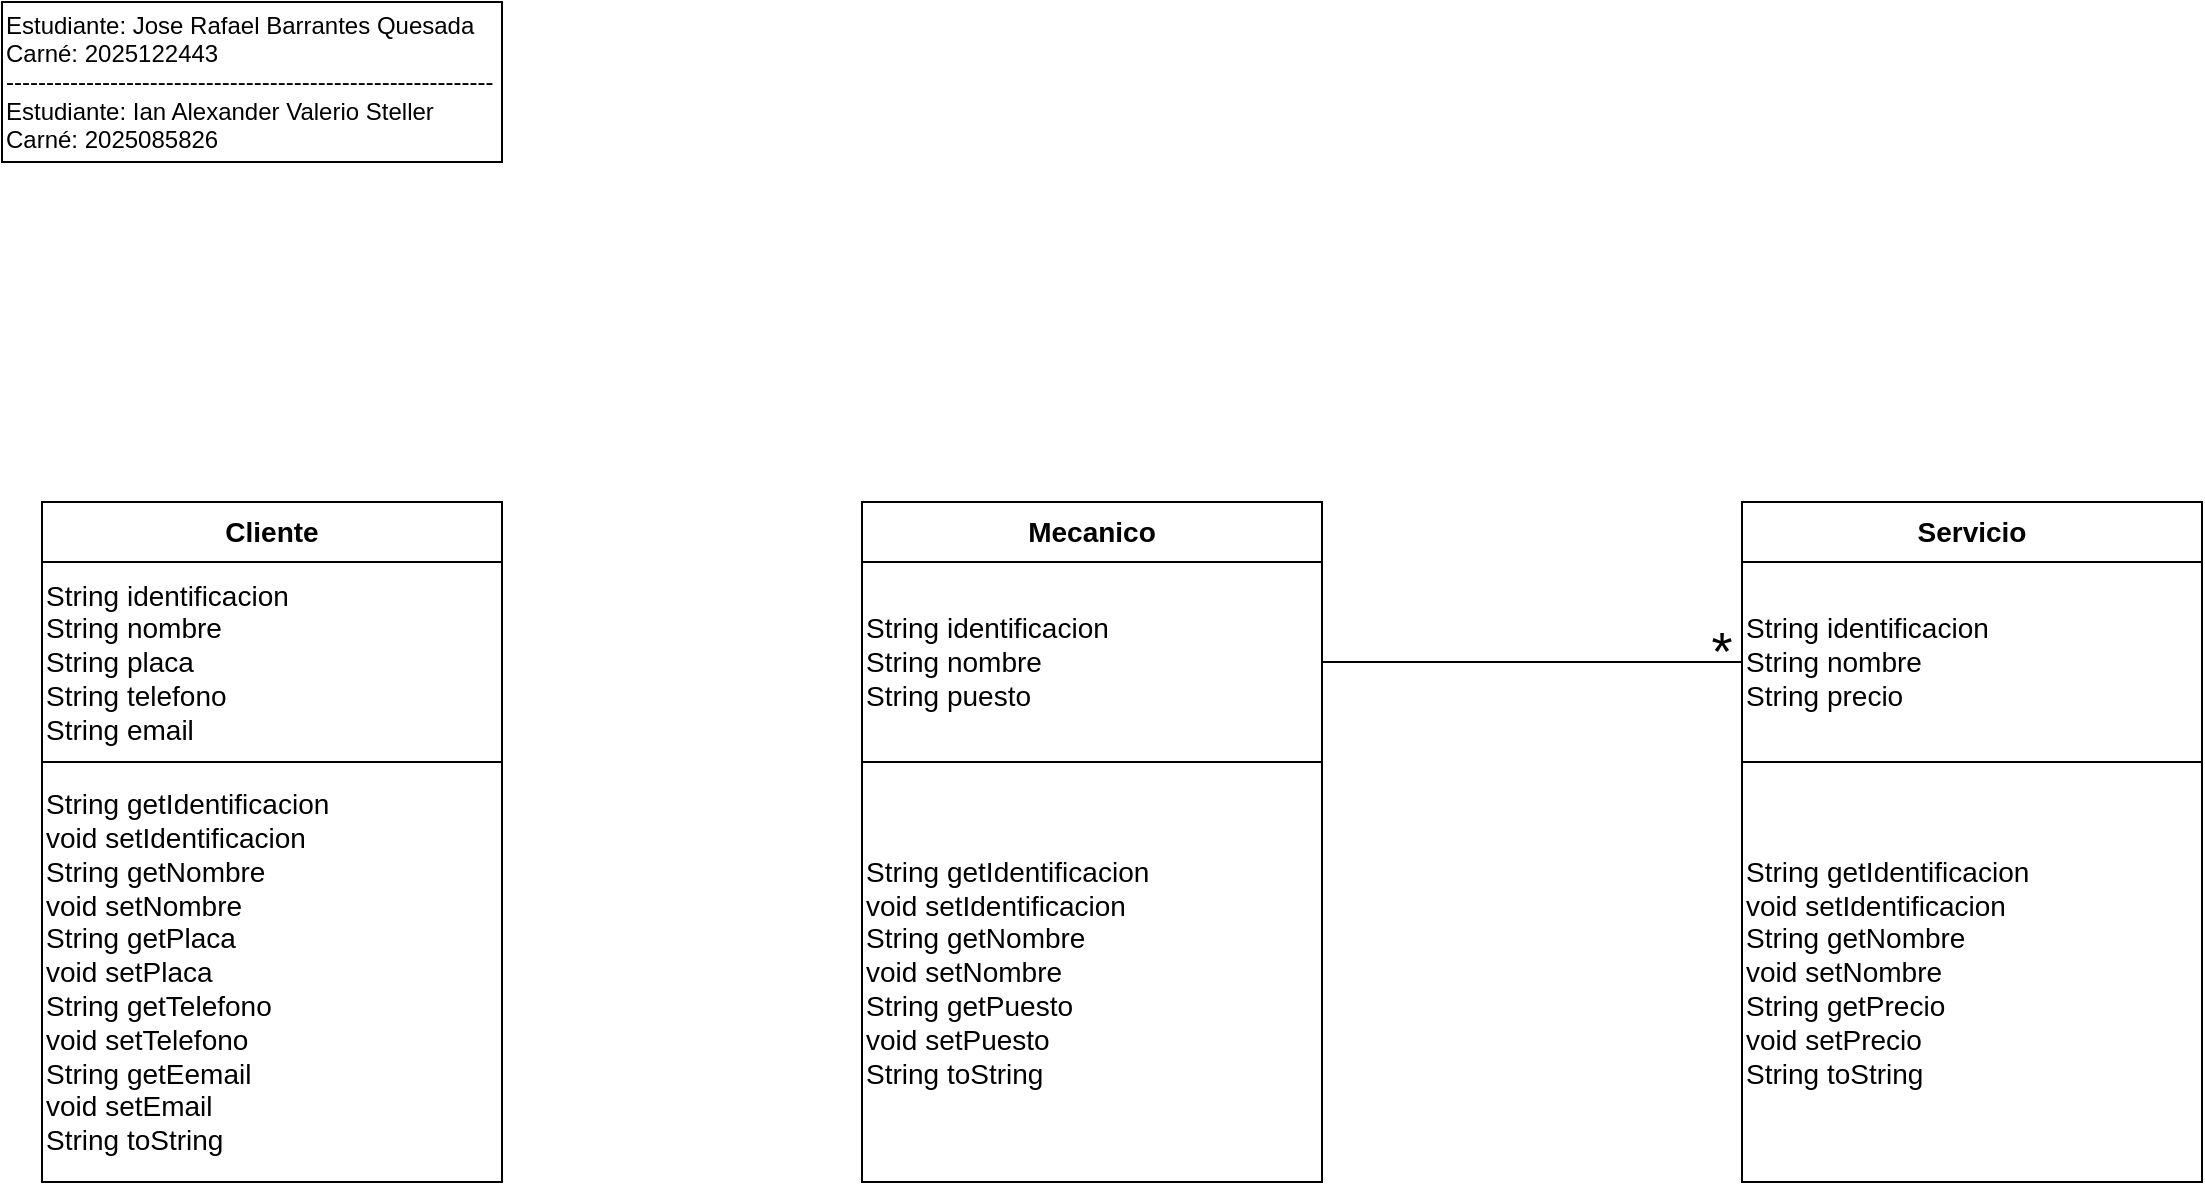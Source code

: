 <mxfile version="28.1.2">
  <diagram name="Conceptos" id="uC0wzHNv45-vwn3pKA7G">
    <mxGraphModel dx="1783" dy="1111" grid="1" gridSize="10" guides="1" tooltips="1" connect="1" arrows="1" fold="1" page="1" pageScale="1" pageWidth="850" pageHeight="1100" math="0" shadow="0">
      <root>
        <mxCell id="0" />
        <mxCell id="1" parent="0" />
        <mxCell id="DiMNoyZRUlCSMilrHkbA-1" value="&lt;font style=&quot;font-size: 14px;&quot;&gt;Cliente&lt;/font&gt;" style="rounded=0;whiteSpace=wrap;html=1;fontStyle=1" parent="1" vertex="1">
          <mxGeometry x="60" y="290" width="230" height="30" as="geometry" />
        </mxCell>
        <mxCell id="DiMNoyZRUlCSMilrHkbA-2" value="&lt;div&gt;&lt;font style=&quot;font-size: 14px;&quot;&gt;String identificacion&lt;/font&gt;&lt;/div&gt;&lt;div&gt;&lt;font style=&quot;font-size: 14px;&quot;&gt;String nombre&lt;/font&gt;&lt;/div&gt;&lt;div&gt;&lt;font style=&quot;font-size: 14px;&quot;&gt;String placa&lt;/font&gt;&lt;/div&gt;&lt;div&gt;&lt;font style=&quot;font-size: 14px;&quot;&gt;String telefono&lt;/font&gt;&lt;/div&gt;&lt;div&gt;&lt;font style=&quot;font-size: 14px;&quot;&gt;String email&lt;/font&gt;&lt;/div&gt;" style="rounded=0;whiteSpace=wrap;html=1;align=left;" parent="1" vertex="1">
          <mxGeometry x="60" y="320" width="230" height="100" as="geometry" />
        </mxCell>
        <mxCell id="DiMNoyZRUlCSMilrHkbA-3" value="&lt;div&gt;&lt;font style=&quot;font-size: 14px;&quot;&gt;String getIdentificacion&lt;/font&gt;&lt;/div&gt;&lt;div&gt;&lt;font style=&quot;font-size: 14px;&quot;&gt;void setIdentificacion&lt;/font&gt;&lt;/div&gt;&lt;div&gt;&lt;font style=&quot;font-size: 14px;&quot;&gt;String getNombre&lt;/font&gt;&lt;/div&gt;&lt;div&gt;&lt;font style=&quot;font-size: 14px;&quot;&gt;void setNombre&lt;/font&gt;&lt;/div&gt;&lt;div&gt;&lt;font style=&quot;font-size: 14px;&quot;&gt;String getPlaca&lt;/font&gt;&lt;/div&gt;&lt;div&gt;&lt;font style=&quot;font-size: 14px;&quot;&gt;void setPlaca&lt;/font&gt;&lt;/div&gt;&lt;div&gt;&lt;font style=&quot;font-size: 14px;&quot;&gt;String getTelefono&lt;/font&gt;&lt;/div&gt;&lt;div&gt;&lt;font style=&quot;font-size: 14px;&quot;&gt;void setTelefono&lt;/font&gt;&lt;/div&gt;&lt;div&gt;&lt;font style=&quot;font-size: 14px;&quot;&gt;String getEemail&lt;/font&gt;&lt;/div&gt;&lt;div&gt;&lt;font style=&quot;font-size: 14px;&quot;&gt;void setEmail&lt;/font&gt;&lt;/div&gt;&lt;div&gt;&lt;font style=&quot;font-size: 14px;&quot;&gt;String toString&lt;/font&gt;&lt;/div&gt;" style="rounded=0;whiteSpace=wrap;html=1;align=left;" parent="1" vertex="1">
          <mxGeometry x="60" y="420" width="230" height="210" as="geometry" />
        </mxCell>
        <mxCell id="DiMNoyZRUlCSMilrHkbA-5" value="&lt;font style=&quot;font-size: 14px;&quot;&gt;Mecanico&lt;/font&gt;" style="rounded=0;whiteSpace=wrap;html=1;fontStyle=1" parent="1" vertex="1">
          <mxGeometry x="470" y="290" width="230" height="30" as="geometry" />
        </mxCell>
        <mxCell id="DiMNoyZRUlCSMilrHkbA-12" value="" style="edgeStyle=orthogonalEdgeStyle;rounded=0;orthogonalLoop=1;jettySize=auto;html=1;entryX=0;entryY=0.5;entryDx=0;entryDy=0;endArrow=none;endFill=0;" parent="1" source="DiMNoyZRUlCSMilrHkbA-6" target="DiMNoyZRUlCSMilrHkbA-9" edge="1">
          <mxGeometry relative="1" as="geometry" />
        </mxCell>
        <mxCell id="DiMNoyZRUlCSMilrHkbA-6" value="&lt;div&gt;&lt;font style=&quot;font-size: 14px;&quot;&gt;String identificacion&lt;/font&gt;&lt;/div&gt;&lt;div&gt;&lt;font style=&quot;font-size: 14px;&quot;&gt;String nombre&lt;/font&gt;&lt;/div&gt;&lt;div&gt;&lt;font style=&quot;font-size: 14px;&quot;&gt;String puesto&lt;/font&gt;&lt;/div&gt;" style="rounded=0;whiteSpace=wrap;html=1;align=left;" parent="1" vertex="1">
          <mxGeometry x="470" y="320" width="230" height="100" as="geometry" />
        </mxCell>
        <mxCell id="DiMNoyZRUlCSMilrHkbA-7" value="&lt;div&gt;&lt;font style=&quot;font-size: 14px;&quot;&gt;String getIdentificacion&lt;/font&gt;&lt;/div&gt;&lt;div&gt;&lt;font style=&quot;font-size: 14px;&quot;&gt;void setIdentificacion&lt;/font&gt;&lt;/div&gt;&lt;div&gt;&lt;font style=&quot;font-size: 14px;&quot;&gt;String getNombre&lt;/font&gt;&lt;/div&gt;&lt;div&gt;&lt;font style=&quot;font-size: 14px;&quot;&gt;void setNombre&lt;/font&gt;&lt;/div&gt;&lt;div&gt;&lt;font style=&quot;font-size: 14px;&quot;&gt;String getPuesto&lt;/font&gt;&lt;/div&gt;&lt;div&gt;&lt;font style=&quot;font-size: 14px;&quot;&gt;void setPuesto&lt;/font&gt;&lt;/div&gt;&lt;div&gt;&lt;font style=&quot;font-size: 14px;&quot;&gt;String toString&lt;/font&gt;&lt;/div&gt;" style="rounded=0;whiteSpace=wrap;html=1;align=left;" parent="1" vertex="1">
          <mxGeometry x="470" y="420" width="230" height="210" as="geometry" />
        </mxCell>
        <mxCell id="DiMNoyZRUlCSMilrHkbA-8" value="&lt;font style=&quot;font-size: 14px;&quot;&gt;Servicio&lt;/font&gt;" style="rounded=0;whiteSpace=wrap;html=1;fontStyle=1" parent="1" vertex="1">
          <mxGeometry x="910" y="290" width="230" height="30" as="geometry" />
        </mxCell>
        <mxCell id="DiMNoyZRUlCSMilrHkbA-9" value="&lt;div&gt;&lt;font style=&quot;font-size: 14px;&quot;&gt;String identificacion&lt;/font&gt;&lt;/div&gt;&lt;div&gt;&lt;font style=&quot;font-size: 14px;&quot;&gt;String nombre&lt;/font&gt;&lt;/div&gt;&lt;div&gt;&lt;font style=&quot;font-size: 14px;&quot;&gt;String precio&lt;/font&gt;&lt;/div&gt;" style="rounded=0;whiteSpace=wrap;html=1;align=left;" parent="1" vertex="1">
          <mxGeometry x="910" y="320" width="230" height="100" as="geometry" />
        </mxCell>
        <mxCell id="DiMNoyZRUlCSMilrHkbA-10" value="&lt;div&gt;&lt;font style=&quot;font-size: 14px;&quot;&gt;String getIdentificacion&lt;/font&gt;&lt;/div&gt;&lt;div&gt;&lt;font style=&quot;font-size: 14px;&quot;&gt;void setIdentificacion&lt;/font&gt;&lt;/div&gt;&lt;div&gt;&lt;font style=&quot;font-size: 14px;&quot;&gt;String getNombre&lt;/font&gt;&lt;/div&gt;&lt;div&gt;&lt;font style=&quot;font-size: 14px;&quot;&gt;void setNombre&lt;/font&gt;&lt;/div&gt;&lt;div&gt;&lt;font style=&quot;font-size: 14px;&quot;&gt;String getPrecio&lt;/font&gt;&lt;/div&gt;&lt;div&gt;&lt;font style=&quot;font-size: 14px;&quot;&gt;void setPrecio&lt;/font&gt;&lt;/div&gt;&lt;div&gt;&lt;font style=&quot;font-size: 14px;&quot;&gt;String toString&lt;/font&gt;&lt;/div&gt;" style="rounded=0;whiteSpace=wrap;html=1;align=left;" parent="1" vertex="1">
          <mxGeometry x="910" y="420" width="230" height="210" as="geometry" />
        </mxCell>
        <mxCell id="ZpJSnqIhMPmXYEyuzB7u-2" value="&lt;font style=&quot;font-size: 27px;&quot;&gt;*&lt;/font&gt;" style="text;html=1;whiteSpace=wrap;strokeColor=none;fillColor=none;align=center;verticalAlign=middle;rounded=0;" parent="1" vertex="1">
          <mxGeometry x="870" y="350" width="60" height="30" as="geometry" />
        </mxCell>
        <mxCell id="HY7ZyCOnRkbHr1wGWgiG-1" value="Estudiante: Jose Rafael Barrantes Quesada&lt;div&gt;Carné:&amp;nbsp;2025122443&lt;/div&gt;&lt;div&gt;-------------------------------------------------------------&lt;/div&gt;&lt;div&gt;Estudiante: Ian Alexander Valerio Steller&lt;/div&gt;&lt;div&gt;Carné: 2025085826&lt;/div&gt;" style="rounded=0;whiteSpace=wrap;html=1;align=left;" vertex="1" parent="1">
          <mxGeometry x="40" y="40" width="250" height="80" as="geometry" />
        </mxCell>
      </root>
    </mxGraphModel>
  </diagram>
</mxfile>

